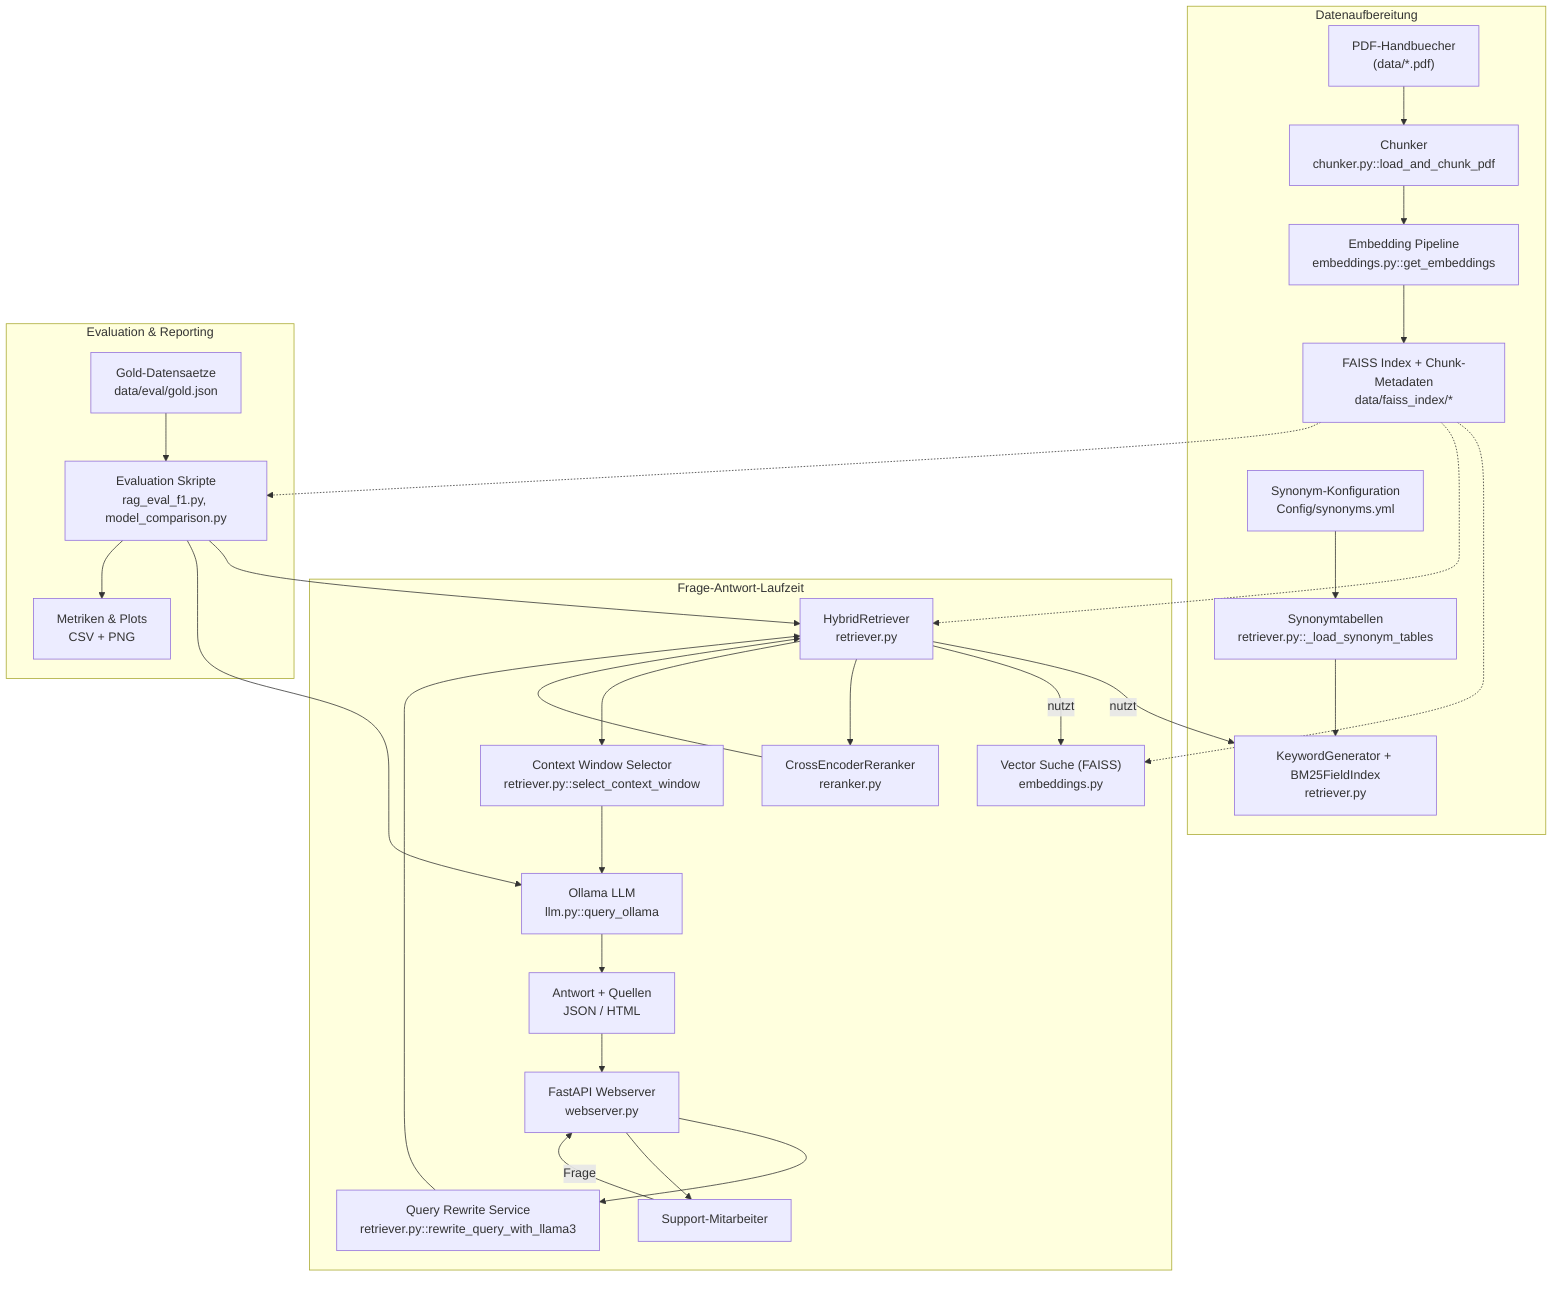 %% Mermaid diagram for SupportAssistantApp architecture (v2)
flowchart TB
    subgraph Data_Build["Datenaufbereitung"]
        PDFs["PDF-Handbuecher\n(data/*.pdf)"]
        Chunker["Chunker\nchunker.py::load_and_chunk_pdf"]
        Embeddings["Embedding Pipeline\nembeddings.py::get_embeddings"]
        IndexStore["FAISS Index + Chunk-Metadaten\ndata/faiss_index/*"]
        Config["Synonym-Konfiguration\nConfig/synonyms.yml"]

        PDFs --> Chunker --> Embeddings --> IndexStore
        Config --> KeywordTable["Synonymtabellen\nretriever.py::_load_synonym_tables"]
        KeywordTable --> KeywordGen
    end

    subgraph Runtime["Frage-Antwort-Laufzeit"]
        User["Support-Mitarbeiter"]
        Web["FastAPI Webserver\nwebserver.py"]
        Rewrite["Query Rewrite Service\nretriever.py::rewrite_query_with_llama3"]
        Retriever["HybridRetriever\nretriever.py"]
        KeywordGen["KeywordGenerator + BM25FieldIndex\nretriever.py"]
        VectorIndex["Vector Suche (FAISS)\nembeddings.py"]
        Reranker["CrossEncoderReranker\nreranker.py"]
        Context["Context Window Selector\nretriever.py::select_context_window"]
        LLM["Ollama LLM\nllm.py::query_ollama"]
        Response["Antwort + Quellen\nJSON / HTML"]

        User -->|Frage| Web
        Web --> Rewrite --> Retriever
        Retriever -->|nutzt| KeywordGen
        Retriever -->|nutzt| VectorIndex
        IndexStore -.-> VectorIndex
        IndexStore -.-> Retriever
        Retriever --> Reranker --> Retriever
        Retriever --> Context --> LLM --> Response --> Web --> User
    end

    subgraph Eval["Evaluation & Reporting"]
        GoldData["Gold-Datensaetze\ndata/eval/gold.json"]
        EvalScripts["Evaluation Skripte\nrag_eval_f1.py, model_comparison.py"]
        Metrics["Metriken & Plots\nCSV + PNG"]

        GoldData --> EvalScripts
        EvalScripts --> Retriever
        EvalScripts --> LLM
        EvalScripts --> Metrics
    end

    IndexStore -.-> EvalScripts